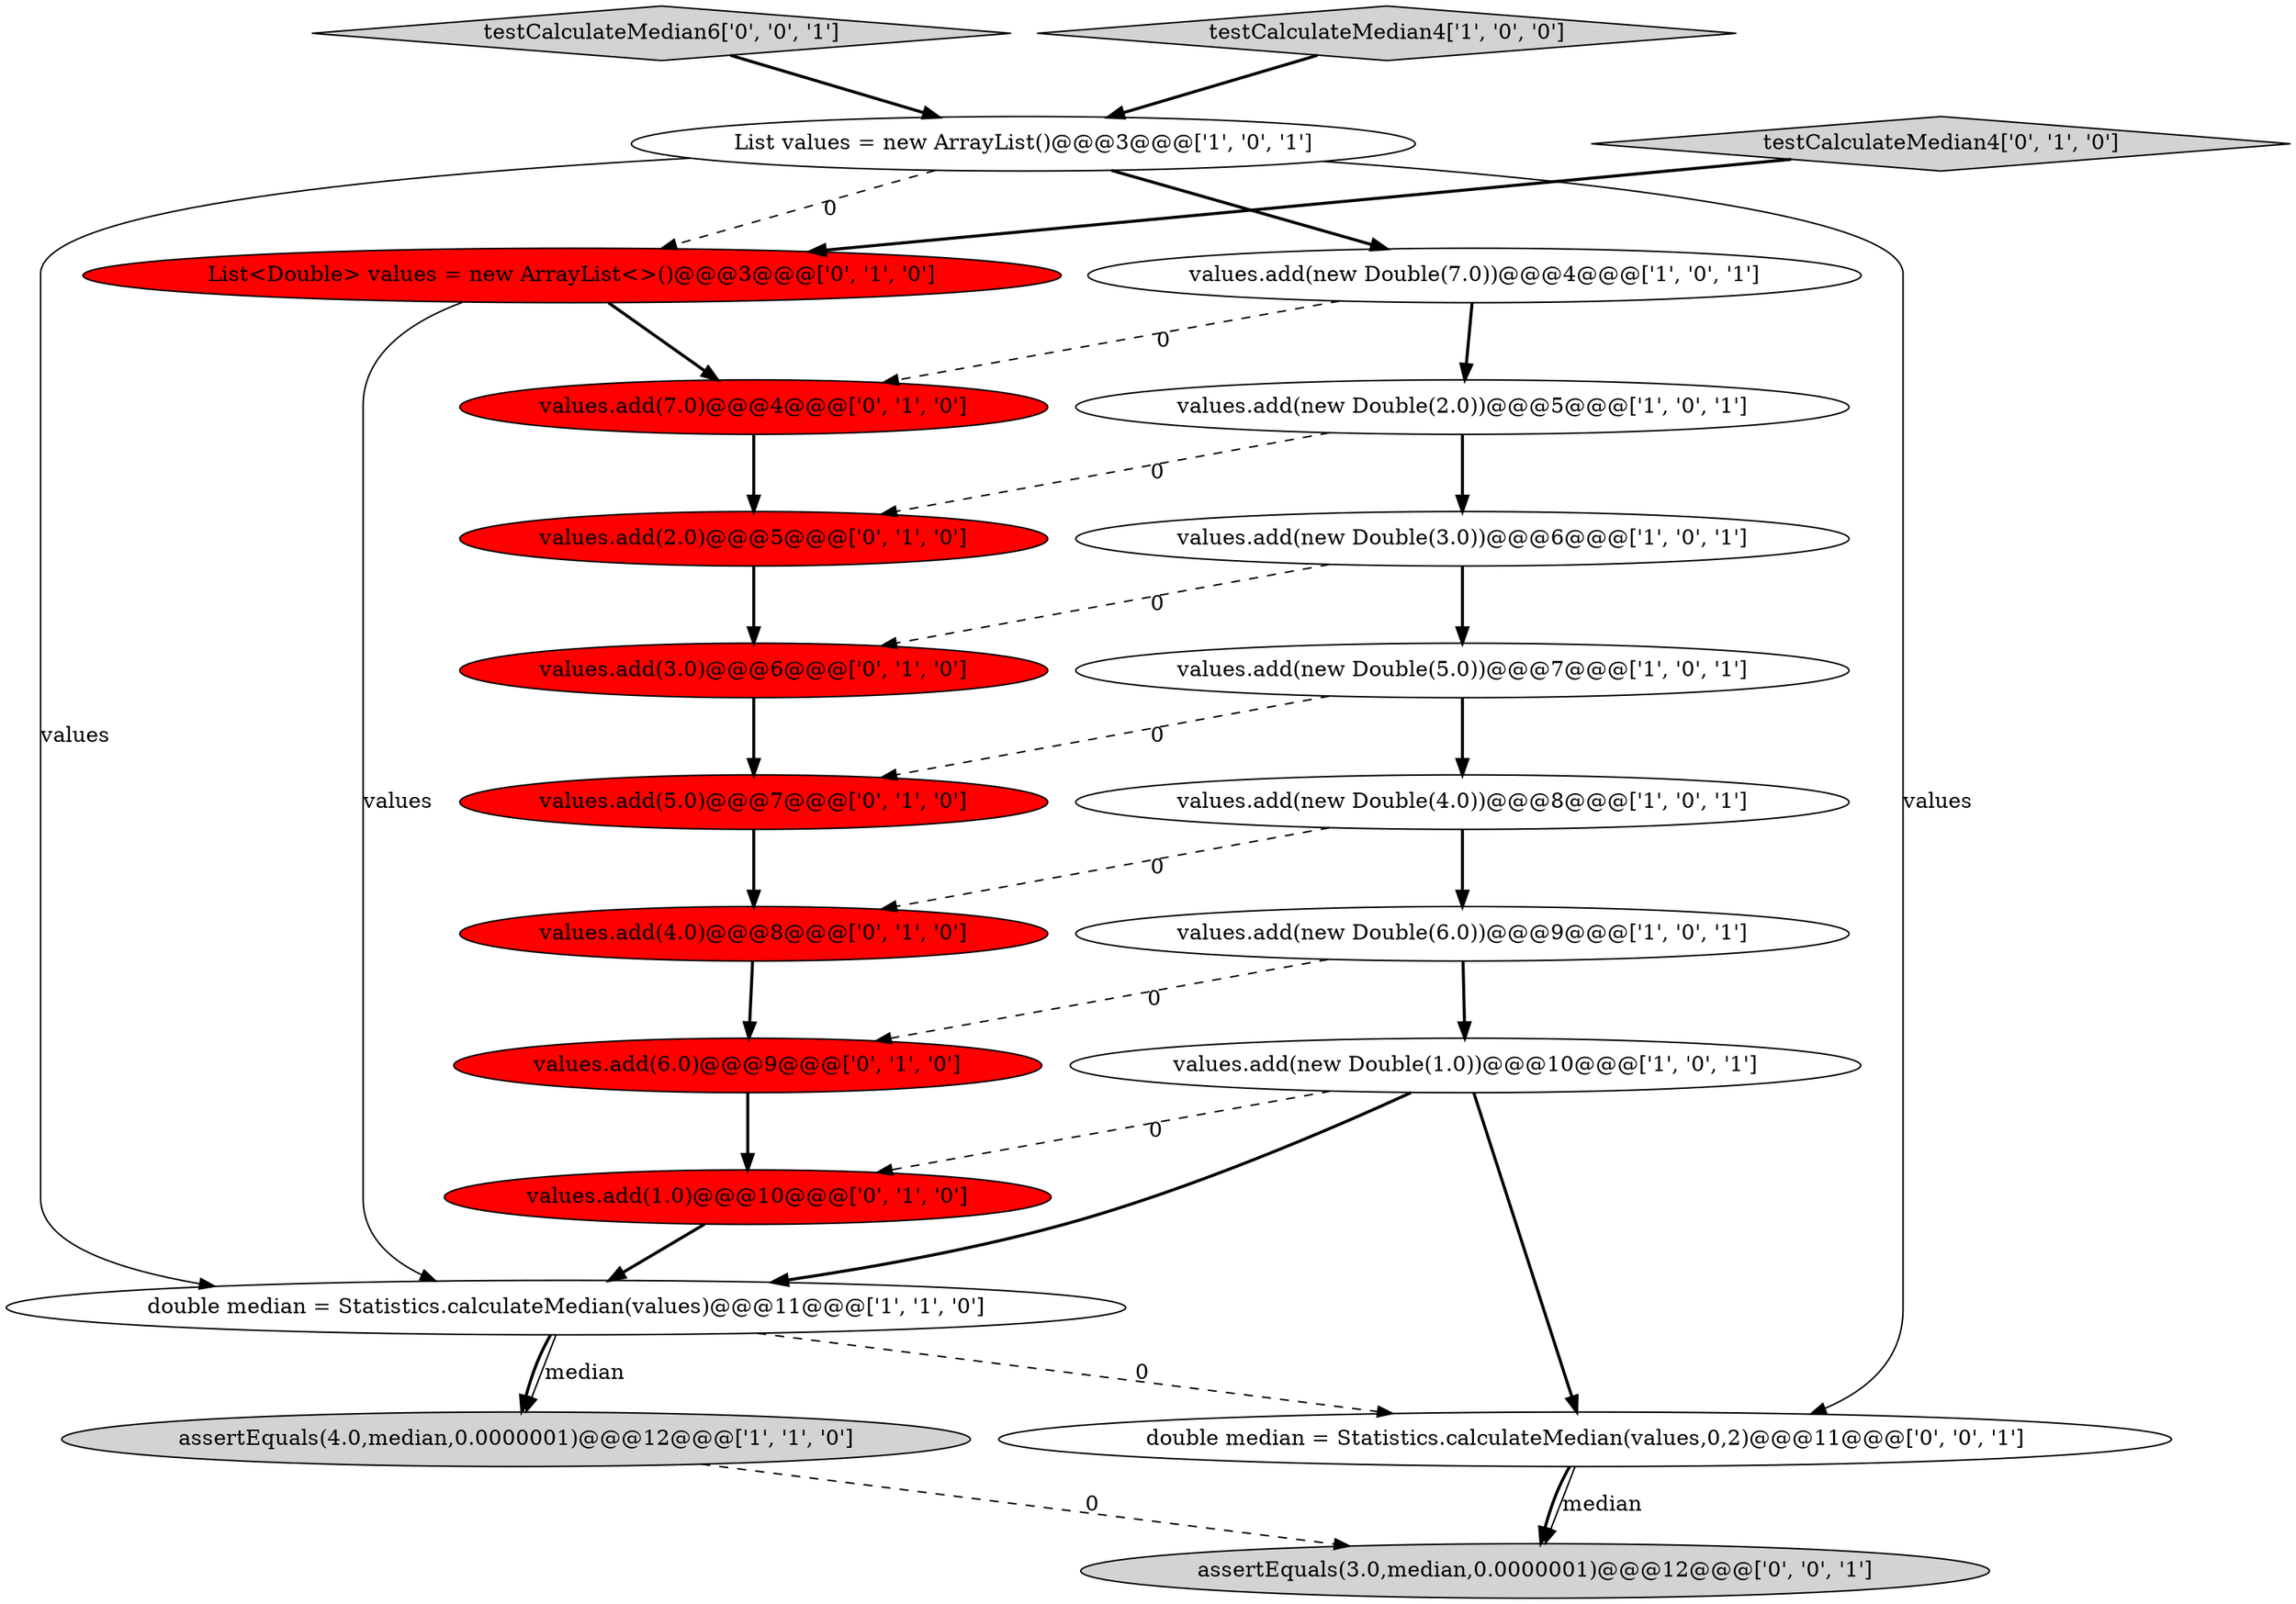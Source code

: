 digraph {
9 [style = filled, label = "values.add(new Double(2.0))@@@5@@@['1', '0', '1']", fillcolor = white, shape = ellipse image = "AAA0AAABBB1BBB"];
22 [style = filled, label = "testCalculateMedian6['0', '0', '1']", fillcolor = lightgray, shape = diamond image = "AAA0AAABBB3BBB"];
0 [style = filled, label = "double median = Statistics.calculateMedian(values)@@@11@@@['1', '1', '0']", fillcolor = white, shape = ellipse image = "AAA0AAABBB1BBB"];
21 [style = filled, label = "assertEquals(3.0,median,0.0000001)@@@12@@@['0', '0', '1']", fillcolor = lightgray, shape = ellipse image = "AAA0AAABBB3BBB"];
2 [style = filled, label = "List values = new ArrayList()@@@3@@@['1', '0', '1']", fillcolor = white, shape = ellipse image = "AAA0AAABBB1BBB"];
3 [style = filled, label = "values.add(new Double(7.0))@@@4@@@['1', '0', '1']", fillcolor = white, shape = ellipse image = "AAA0AAABBB1BBB"];
13 [style = filled, label = "List<Double> values = new ArrayList<>()@@@3@@@['0', '1', '0']", fillcolor = red, shape = ellipse image = "AAA1AAABBB2BBB"];
1 [style = filled, label = "values.add(new Double(1.0))@@@10@@@['1', '0', '1']", fillcolor = white, shape = ellipse image = "AAA0AAABBB1BBB"];
14 [style = filled, label = "values.add(2.0)@@@5@@@['0', '1', '0']", fillcolor = red, shape = ellipse image = "AAA1AAABBB2BBB"];
5 [style = filled, label = "values.add(new Double(3.0))@@@6@@@['1', '0', '1']", fillcolor = white, shape = ellipse image = "AAA0AAABBB1BBB"];
7 [style = filled, label = "assertEquals(4.0,median,0.0000001)@@@12@@@['1', '1', '0']", fillcolor = lightgray, shape = ellipse image = "AAA0AAABBB1BBB"];
15 [style = filled, label = "values.add(5.0)@@@7@@@['0', '1', '0']", fillcolor = red, shape = ellipse image = "AAA1AAABBB2BBB"];
8 [style = filled, label = "values.add(new Double(6.0))@@@9@@@['1', '0', '1']", fillcolor = white, shape = ellipse image = "AAA0AAABBB1BBB"];
18 [style = filled, label = "values.add(6.0)@@@9@@@['0', '1', '0']", fillcolor = red, shape = ellipse image = "AAA1AAABBB2BBB"];
4 [style = filled, label = "values.add(new Double(5.0))@@@7@@@['1', '0', '1']", fillcolor = white, shape = ellipse image = "AAA0AAABBB1BBB"];
20 [style = filled, label = "double median = Statistics.calculateMedian(values,0,2)@@@11@@@['0', '0', '1']", fillcolor = white, shape = ellipse image = "AAA0AAABBB3BBB"];
19 [style = filled, label = "values.add(3.0)@@@6@@@['0', '1', '0']", fillcolor = red, shape = ellipse image = "AAA1AAABBB2BBB"];
17 [style = filled, label = "values.add(4.0)@@@8@@@['0', '1', '0']", fillcolor = red, shape = ellipse image = "AAA1AAABBB2BBB"];
6 [style = filled, label = "values.add(new Double(4.0))@@@8@@@['1', '0', '1']", fillcolor = white, shape = ellipse image = "AAA0AAABBB1BBB"];
12 [style = filled, label = "values.add(1.0)@@@10@@@['0', '1', '0']", fillcolor = red, shape = ellipse image = "AAA1AAABBB2BBB"];
11 [style = filled, label = "testCalculateMedian4['0', '1', '0']", fillcolor = lightgray, shape = diamond image = "AAA0AAABBB2BBB"];
10 [style = filled, label = "testCalculateMedian4['1', '0', '0']", fillcolor = lightgray, shape = diamond image = "AAA0AAABBB1BBB"];
16 [style = filled, label = "values.add(7.0)@@@4@@@['0', '1', '0']", fillcolor = red, shape = ellipse image = "AAA1AAABBB2BBB"];
20->21 [style = solid, label="median"];
7->21 [style = dashed, label="0"];
22->2 [style = bold, label=""];
4->6 [style = bold, label=""];
2->3 [style = bold, label=""];
18->12 [style = bold, label=""];
1->20 [style = bold, label=""];
14->19 [style = bold, label=""];
6->17 [style = dashed, label="0"];
1->0 [style = bold, label=""];
2->20 [style = solid, label="values"];
0->20 [style = dashed, label="0"];
12->0 [style = bold, label=""];
13->16 [style = bold, label=""];
0->7 [style = bold, label=""];
20->21 [style = bold, label=""];
3->9 [style = bold, label=""];
8->1 [style = bold, label=""];
1->12 [style = dashed, label="0"];
15->17 [style = bold, label=""];
9->14 [style = dashed, label="0"];
2->13 [style = dashed, label="0"];
4->15 [style = dashed, label="0"];
11->13 [style = bold, label=""];
6->8 [style = bold, label=""];
5->4 [style = bold, label=""];
9->5 [style = bold, label=""];
16->14 [style = bold, label=""];
8->18 [style = dashed, label="0"];
10->2 [style = bold, label=""];
19->15 [style = bold, label=""];
0->7 [style = solid, label="median"];
5->19 [style = dashed, label="0"];
2->0 [style = solid, label="values"];
17->18 [style = bold, label=""];
3->16 [style = dashed, label="0"];
13->0 [style = solid, label="values"];
}
